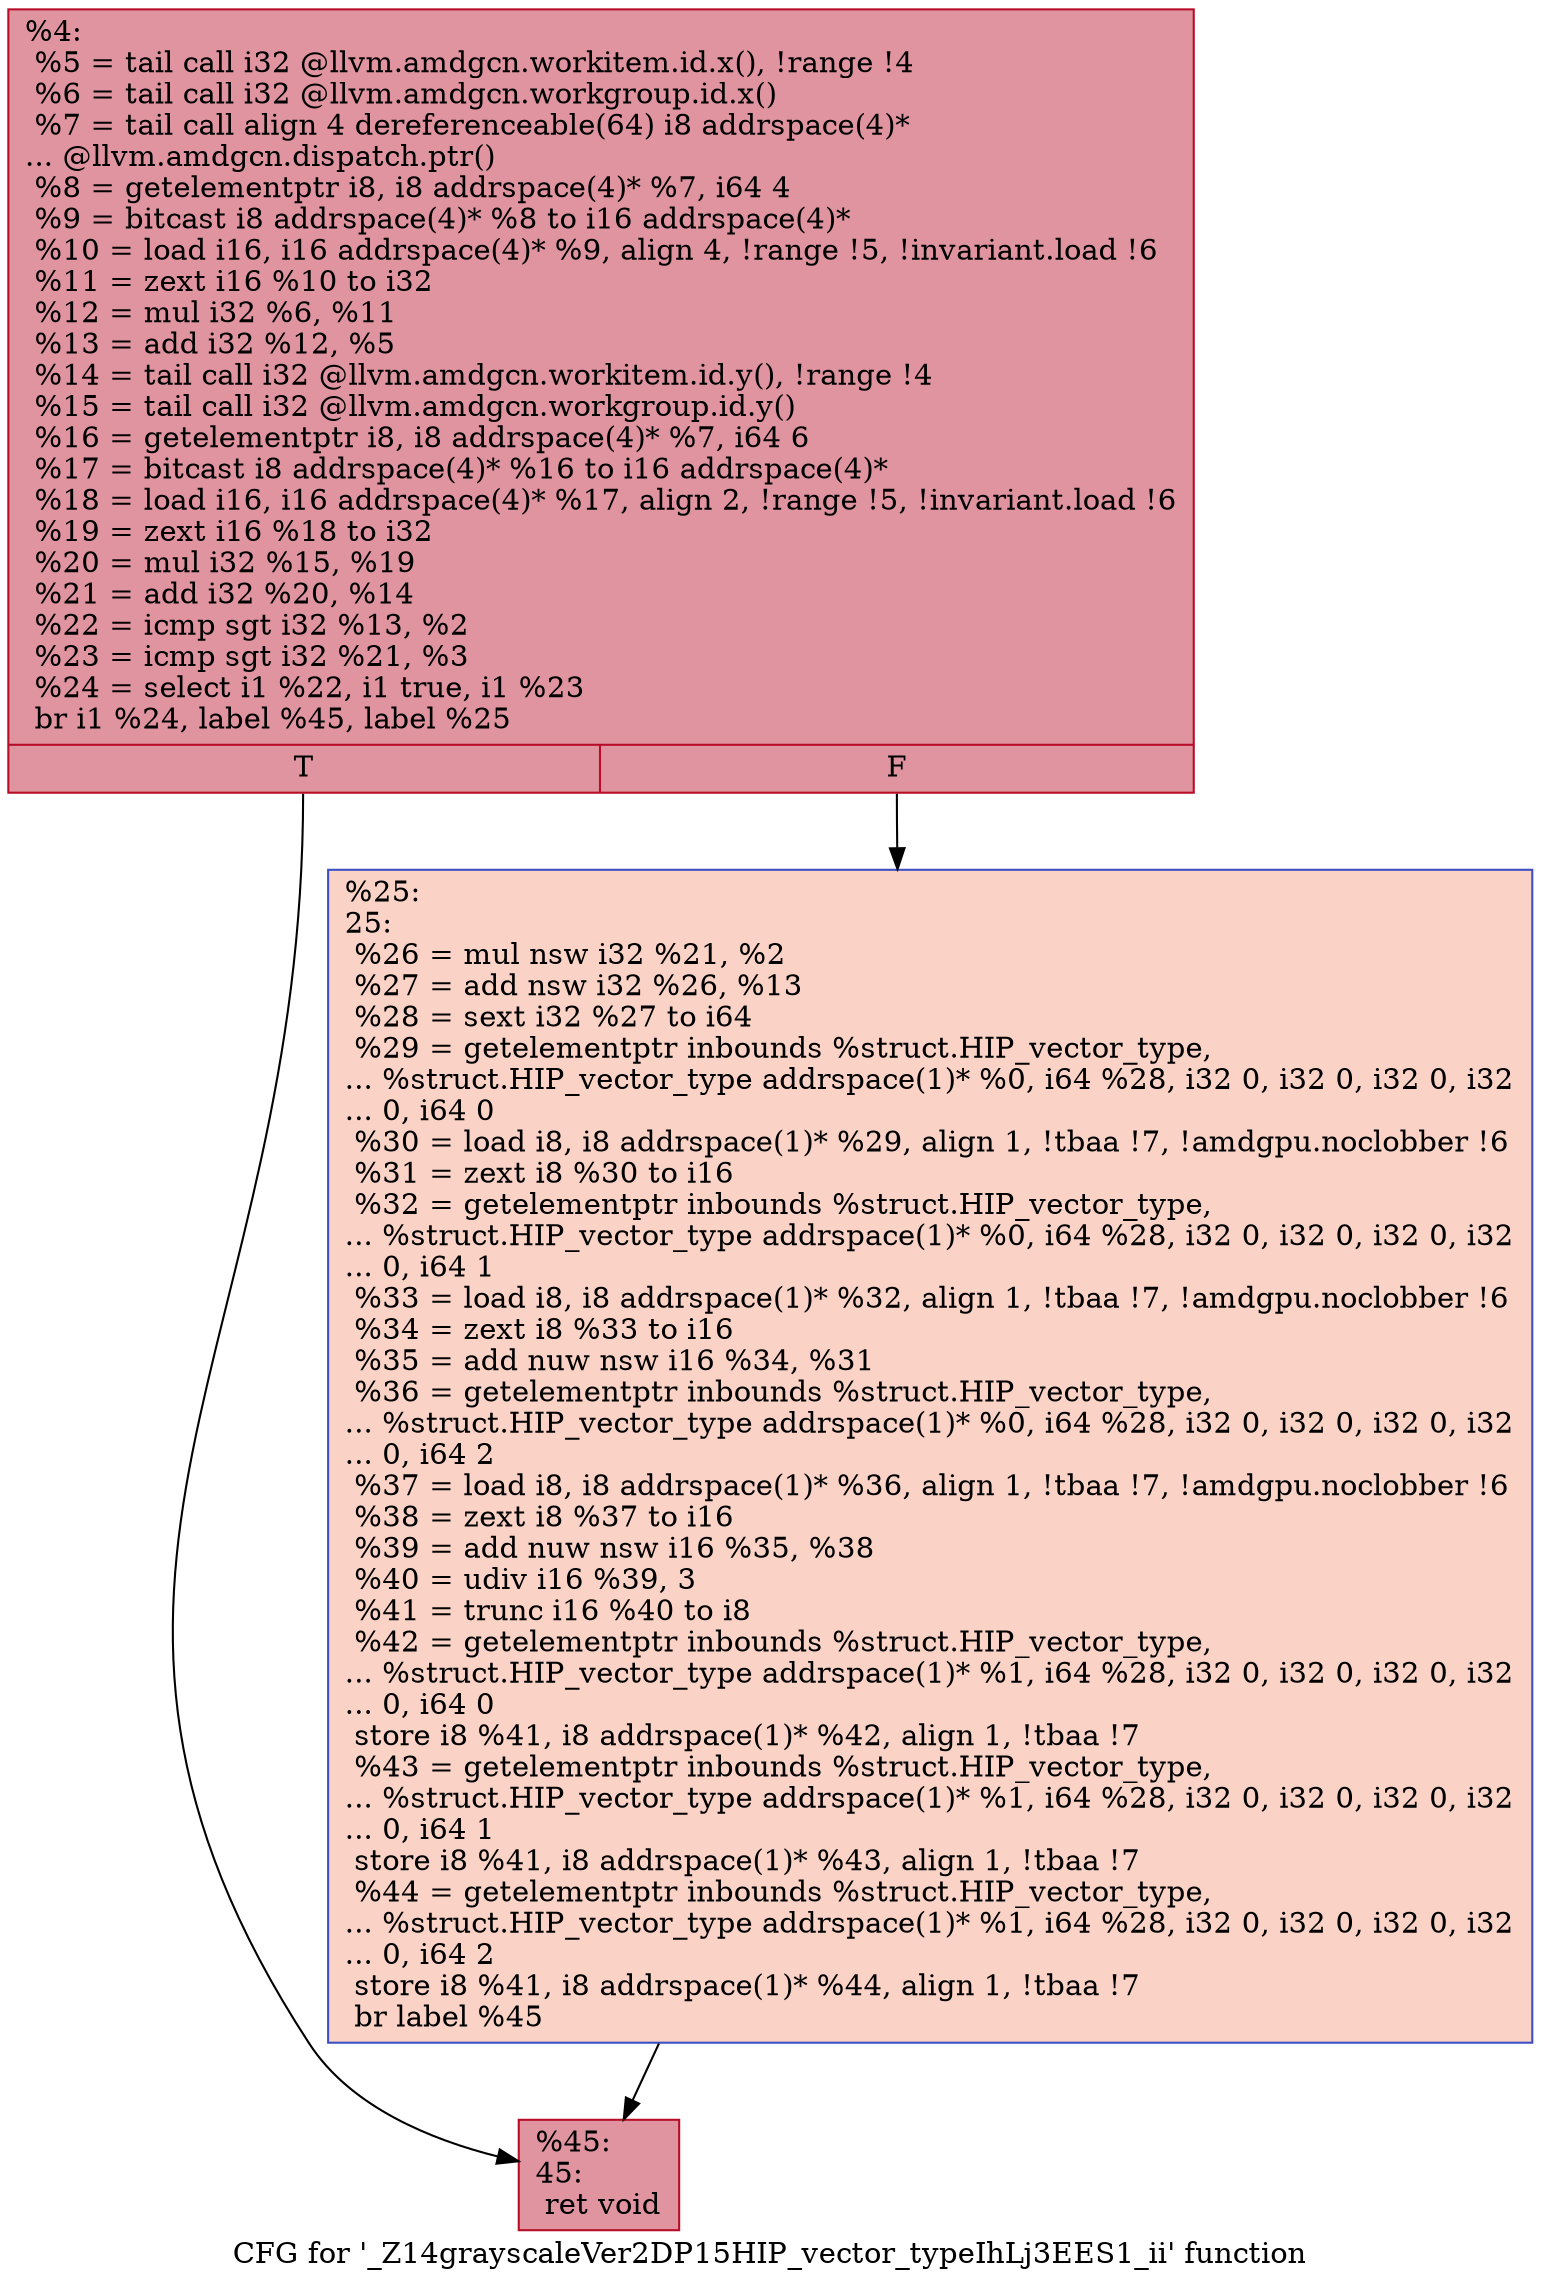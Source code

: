 digraph "CFG for '_Z14grayscaleVer2DP15HIP_vector_typeIhLj3EES1_ii' function" {
	label="CFG for '_Z14grayscaleVer2DP15HIP_vector_typeIhLj3EES1_ii' function";

	Node0x616a290 [shape=record,color="#b70d28ff", style=filled, fillcolor="#b70d2870",label="{%4:\l  %5 = tail call i32 @llvm.amdgcn.workitem.id.x(), !range !4\l  %6 = tail call i32 @llvm.amdgcn.workgroup.id.x()\l  %7 = tail call align 4 dereferenceable(64) i8 addrspace(4)*\l... @llvm.amdgcn.dispatch.ptr()\l  %8 = getelementptr i8, i8 addrspace(4)* %7, i64 4\l  %9 = bitcast i8 addrspace(4)* %8 to i16 addrspace(4)*\l  %10 = load i16, i16 addrspace(4)* %9, align 4, !range !5, !invariant.load !6\l  %11 = zext i16 %10 to i32\l  %12 = mul i32 %6, %11\l  %13 = add i32 %12, %5\l  %14 = tail call i32 @llvm.amdgcn.workitem.id.y(), !range !4\l  %15 = tail call i32 @llvm.amdgcn.workgroup.id.y()\l  %16 = getelementptr i8, i8 addrspace(4)* %7, i64 6\l  %17 = bitcast i8 addrspace(4)* %16 to i16 addrspace(4)*\l  %18 = load i16, i16 addrspace(4)* %17, align 2, !range !5, !invariant.load !6\l  %19 = zext i16 %18 to i32\l  %20 = mul i32 %15, %19\l  %21 = add i32 %20, %14\l  %22 = icmp sgt i32 %13, %2\l  %23 = icmp sgt i32 %21, %3\l  %24 = select i1 %22, i1 true, i1 %23\l  br i1 %24, label %45, label %25\l|{<s0>T|<s1>F}}"];
	Node0x616a290:s0 -> Node0x616dcd0;
	Node0x616a290:s1 -> Node0x616dd60;
	Node0x616dd60 [shape=record,color="#3d50c3ff", style=filled, fillcolor="#f59c7d70",label="{%25:\l25:                                               \l  %26 = mul nsw i32 %21, %2\l  %27 = add nsw i32 %26, %13\l  %28 = sext i32 %27 to i64\l  %29 = getelementptr inbounds %struct.HIP_vector_type,\l... %struct.HIP_vector_type addrspace(1)* %0, i64 %28, i32 0, i32 0, i32 0, i32\l... 0, i64 0\l  %30 = load i8, i8 addrspace(1)* %29, align 1, !tbaa !7, !amdgpu.noclobber !6\l  %31 = zext i8 %30 to i16\l  %32 = getelementptr inbounds %struct.HIP_vector_type,\l... %struct.HIP_vector_type addrspace(1)* %0, i64 %28, i32 0, i32 0, i32 0, i32\l... 0, i64 1\l  %33 = load i8, i8 addrspace(1)* %32, align 1, !tbaa !7, !amdgpu.noclobber !6\l  %34 = zext i8 %33 to i16\l  %35 = add nuw nsw i16 %34, %31\l  %36 = getelementptr inbounds %struct.HIP_vector_type,\l... %struct.HIP_vector_type addrspace(1)* %0, i64 %28, i32 0, i32 0, i32 0, i32\l... 0, i64 2\l  %37 = load i8, i8 addrspace(1)* %36, align 1, !tbaa !7, !amdgpu.noclobber !6\l  %38 = zext i8 %37 to i16\l  %39 = add nuw nsw i16 %35, %38\l  %40 = udiv i16 %39, 3\l  %41 = trunc i16 %40 to i8\l  %42 = getelementptr inbounds %struct.HIP_vector_type,\l... %struct.HIP_vector_type addrspace(1)* %1, i64 %28, i32 0, i32 0, i32 0, i32\l... 0, i64 0\l  store i8 %41, i8 addrspace(1)* %42, align 1, !tbaa !7\l  %43 = getelementptr inbounds %struct.HIP_vector_type,\l... %struct.HIP_vector_type addrspace(1)* %1, i64 %28, i32 0, i32 0, i32 0, i32\l... 0, i64 1\l  store i8 %41, i8 addrspace(1)* %43, align 1, !tbaa !7\l  %44 = getelementptr inbounds %struct.HIP_vector_type,\l... %struct.HIP_vector_type addrspace(1)* %1, i64 %28, i32 0, i32 0, i32 0, i32\l... 0, i64 2\l  store i8 %41, i8 addrspace(1)* %44, align 1, !tbaa !7\l  br label %45\l}"];
	Node0x616dd60 -> Node0x616dcd0;
	Node0x616dcd0 [shape=record,color="#b70d28ff", style=filled, fillcolor="#b70d2870",label="{%45:\l45:                                               \l  ret void\l}"];
}
